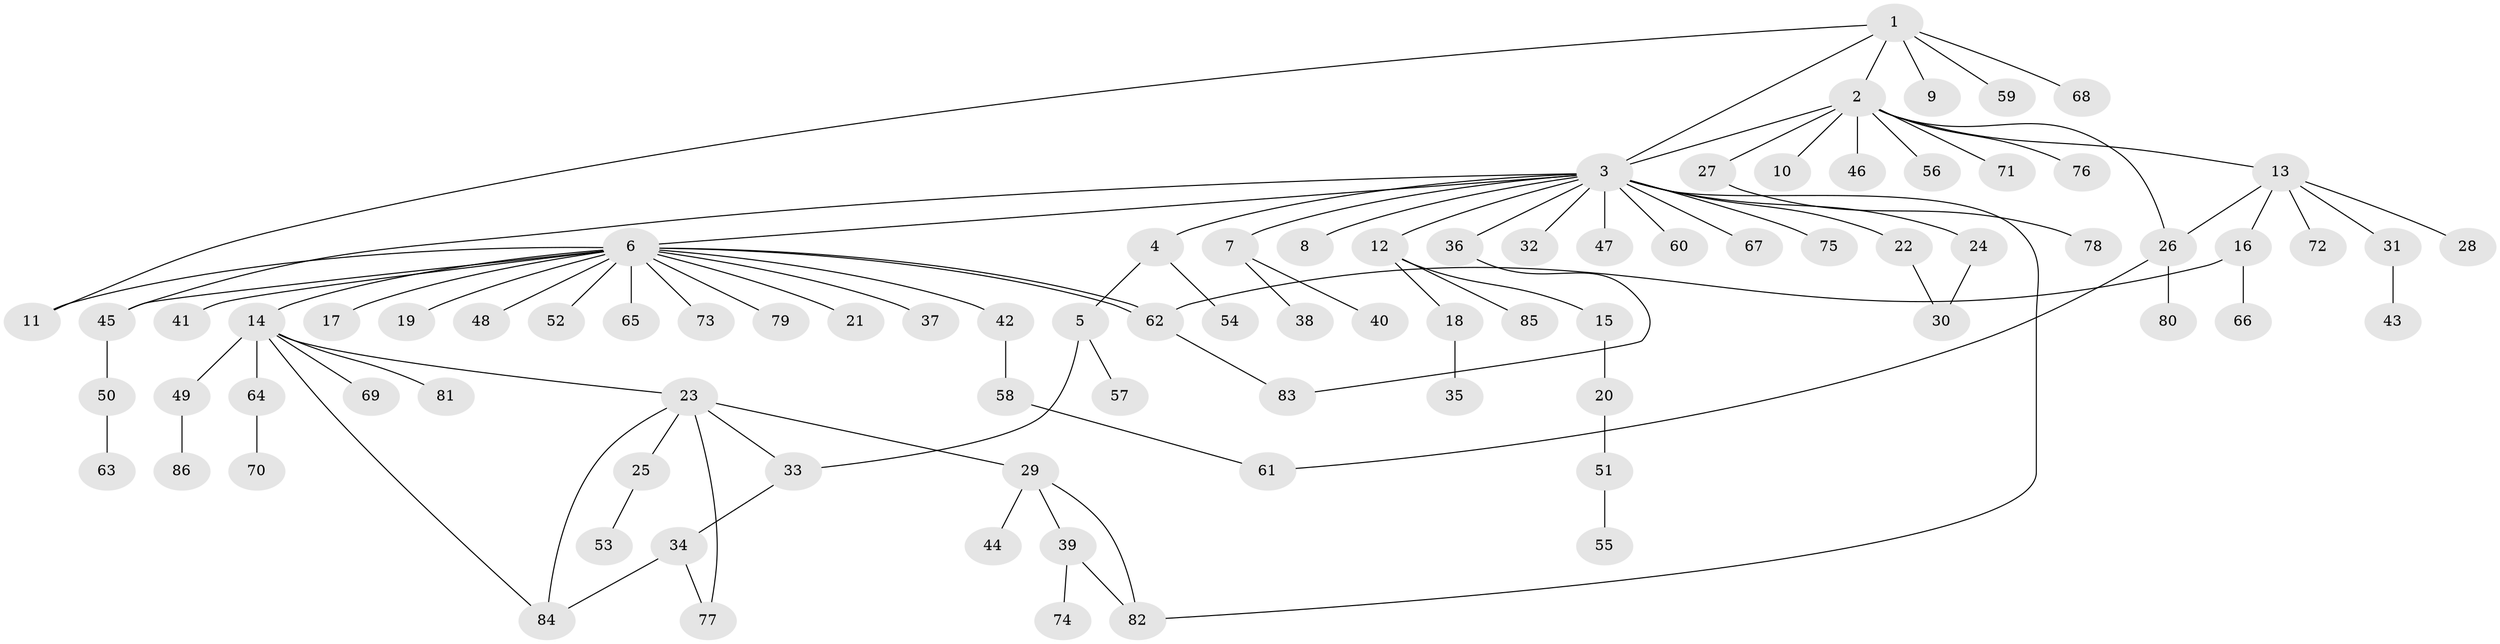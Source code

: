 // Generated by graph-tools (version 1.1) at 2025/35/03/09/25 02:35:44]
// undirected, 86 vertices, 100 edges
graph export_dot {
graph [start="1"]
  node [color=gray90,style=filled];
  1;
  2;
  3;
  4;
  5;
  6;
  7;
  8;
  9;
  10;
  11;
  12;
  13;
  14;
  15;
  16;
  17;
  18;
  19;
  20;
  21;
  22;
  23;
  24;
  25;
  26;
  27;
  28;
  29;
  30;
  31;
  32;
  33;
  34;
  35;
  36;
  37;
  38;
  39;
  40;
  41;
  42;
  43;
  44;
  45;
  46;
  47;
  48;
  49;
  50;
  51;
  52;
  53;
  54;
  55;
  56;
  57;
  58;
  59;
  60;
  61;
  62;
  63;
  64;
  65;
  66;
  67;
  68;
  69;
  70;
  71;
  72;
  73;
  74;
  75;
  76;
  77;
  78;
  79;
  80;
  81;
  82;
  83;
  84;
  85;
  86;
  1 -- 2;
  1 -- 3;
  1 -- 9;
  1 -- 11;
  1 -- 59;
  1 -- 68;
  2 -- 3;
  2 -- 10;
  2 -- 13;
  2 -- 26;
  2 -- 27;
  2 -- 46;
  2 -- 56;
  2 -- 71;
  2 -- 76;
  3 -- 4;
  3 -- 6;
  3 -- 7;
  3 -- 8;
  3 -- 12;
  3 -- 22;
  3 -- 24;
  3 -- 32;
  3 -- 36;
  3 -- 45;
  3 -- 47;
  3 -- 60;
  3 -- 67;
  3 -- 75;
  3 -- 82;
  4 -- 5;
  4 -- 54;
  5 -- 33;
  5 -- 57;
  6 -- 11;
  6 -- 14;
  6 -- 17;
  6 -- 19;
  6 -- 21;
  6 -- 37;
  6 -- 41;
  6 -- 42;
  6 -- 45;
  6 -- 48;
  6 -- 52;
  6 -- 62;
  6 -- 62;
  6 -- 65;
  6 -- 73;
  6 -- 79;
  7 -- 38;
  7 -- 40;
  12 -- 15;
  12 -- 18;
  12 -- 85;
  13 -- 16;
  13 -- 26;
  13 -- 28;
  13 -- 31;
  13 -- 72;
  14 -- 23;
  14 -- 49;
  14 -- 64;
  14 -- 69;
  14 -- 81;
  14 -- 84;
  15 -- 20;
  16 -- 62;
  16 -- 66;
  18 -- 35;
  20 -- 51;
  22 -- 30;
  23 -- 25;
  23 -- 29;
  23 -- 33;
  23 -- 77;
  23 -- 84;
  24 -- 30;
  25 -- 53;
  26 -- 61;
  26 -- 80;
  27 -- 78;
  29 -- 39;
  29 -- 44;
  29 -- 82;
  31 -- 43;
  33 -- 34;
  34 -- 77;
  34 -- 84;
  36 -- 83;
  39 -- 74;
  39 -- 82;
  42 -- 58;
  45 -- 50;
  49 -- 86;
  50 -- 63;
  51 -- 55;
  58 -- 61;
  62 -- 83;
  64 -- 70;
}
